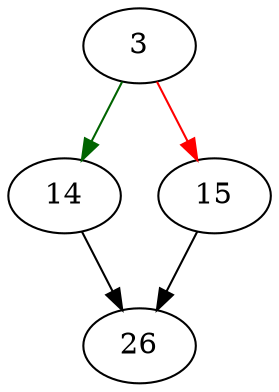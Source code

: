strict digraph "shellLog" {
	// Node definitions.
	3 [entry=true];
	14;
	15;
	26;

	// Edge definitions.
	3 -> 14 [
		color=darkgreen
		cond=true
	];
	3 -> 15 [
		color=red
		cond=false
	];
	14 -> 26;
	15 -> 26;
}